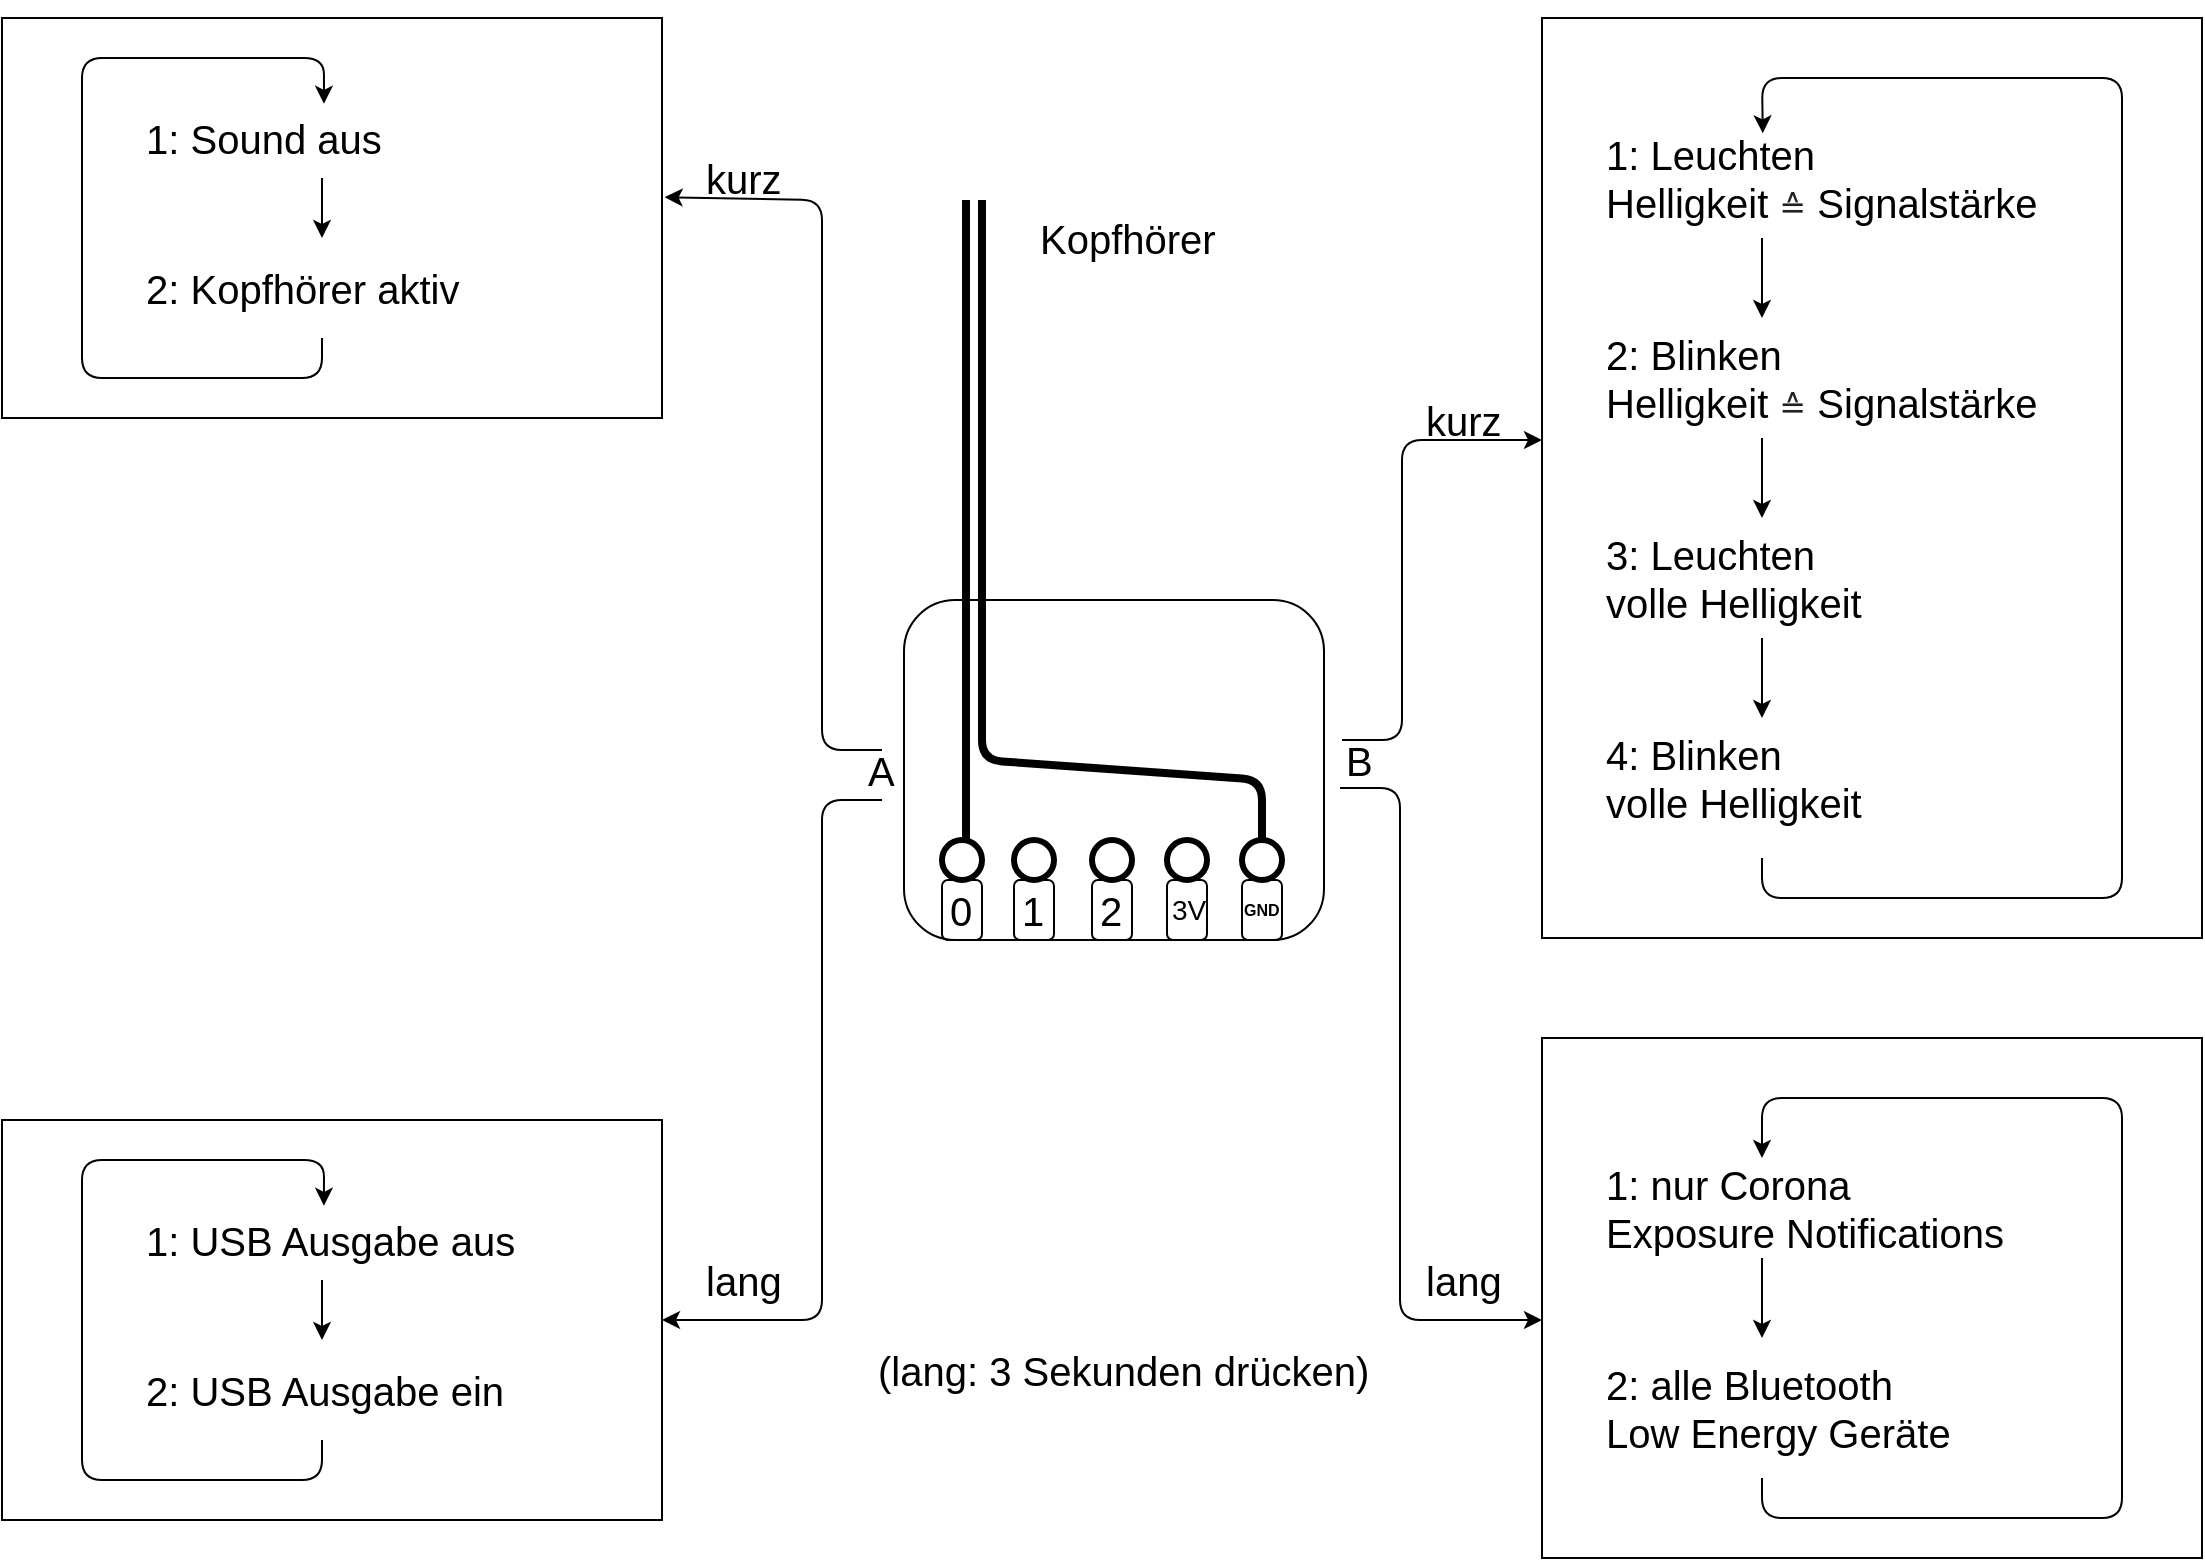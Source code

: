 <mxfile version="13.4.2" type="google"><diagram id="7ZVQHk0h9HbUP7aiWMAF" name="Page-1"><mxGraphModel dx="4511" dy="1839" grid="1" gridSize="10" guides="1" tooltips="1" connect="1" arrows="1" fold="1" page="1" pageScale="1" pageWidth="1169" pageHeight="827" math="0" shadow="0"><root><mxCell id="0"/><mxCell id="1" parent="0"/><mxCell id="hieSMNl2IubhFCozXg9f-32" value="" style="rounded=0;whiteSpace=wrap;html=1;fillColor=none;" parent="1" vertex="1"><mxGeometry x="-1140" y="580" width="330" height="200" as="geometry"/></mxCell><mxCell id="hieSMNl2IubhFCozXg9f-17" value="" style="rounded=0;whiteSpace=wrap;html=1;fillColor=none;" parent="1" vertex="1"><mxGeometry x="-370" y="29" width="330" height="460" as="geometry"/></mxCell><mxCell id="hieSMNl2IubhFCozXg9f-2" value="" style="rounded=1;whiteSpace=wrap;html=1;fillColor=none;" parent="1" vertex="1"><mxGeometry x="-689" y="320" width="210" height="170" as="geometry"/></mxCell><mxCell id="hieSMNl2IubhFCozXg9f-3" value="&lt;font style=&quot;font-size: 20px&quot;&gt;1: Leuchten&lt;br&gt;Helligkeit&amp;nbsp;&lt;span style=&quot;color: rgb(34 , 34 , 34) ; font-family: &amp;#34;arial&amp;#34; , sans-serif ; font-size: 16px ; background-color: rgb(255 , 255 , 255)&quot;&gt;≙&lt;/span&gt;&amp;nbsp;Signalstärke&lt;/font&gt;" style="text;html=1;strokeColor=none;fillColor=none;align=left;verticalAlign=middle;whiteSpace=wrap;rounded=0;" parent="1" vertex="1"><mxGeometry x="-340" y="89" width="240" height="40" as="geometry"/></mxCell><mxCell id="hieSMNl2IubhFCozXg9f-5" value="&lt;font style=&quot;font-size: 20px&quot;&gt;2: Blinken&lt;br&gt;Helligkeit&amp;nbsp;&lt;span style=&quot;color: rgb(34 , 34 , 34) ; font-family: &amp;#34;arial&amp;#34; , sans-serif ; font-size: 16px ; background-color: rgb(255 , 255 , 255)&quot;&gt;≙&lt;/span&gt;&amp;nbsp;Signalstärke&lt;/font&gt;" style="text;html=1;strokeColor=none;fillColor=none;align=left;verticalAlign=middle;whiteSpace=wrap;rounded=0;" parent="1" vertex="1"><mxGeometry x="-340" y="189" width="230" height="40" as="geometry"/></mxCell><mxCell id="hieSMNl2IubhFCozXg9f-6" value="&lt;font style=&quot;font-size: 20px&quot;&gt;3: Leuchten&lt;br&gt;volle Helligkeit&lt;/font&gt;" style="text;html=1;strokeColor=none;fillColor=none;align=left;verticalAlign=middle;whiteSpace=wrap;rounded=0;" parent="1" vertex="1"><mxGeometry x="-340" y="289" width="240" height="40" as="geometry"/></mxCell><mxCell id="hieSMNl2IubhFCozXg9f-7" value="&lt;font style=&quot;font-size: 20px&quot;&gt;4: Blinken&lt;br&gt;volle Helligkeit&lt;/font&gt;" style="text;html=1;strokeColor=none;fillColor=none;align=left;verticalAlign=middle;whiteSpace=wrap;rounded=0;" parent="1" vertex="1"><mxGeometry x="-340" y="389" width="240" height="40" as="geometry"/></mxCell><mxCell id="hieSMNl2IubhFCozXg9f-8" value="" style="endArrow=classic;html=1;entryX=0.335;entryY=-0.058;entryDx=0;entryDy=0;entryPerimeter=0;" parent="1" target="hieSMNl2IubhFCozXg9f-3" edge="1"><mxGeometry width="50" height="50" relative="1" as="geometry"><mxPoint x="-260" y="449" as="sourcePoint"/><mxPoint x="-260" y="69" as="targetPoint"/><Array as="points"><mxPoint x="-260" y="469"/><mxPoint x="-80" y="469"/><mxPoint x="-80" y="229"/><mxPoint x="-80" y="59"/><mxPoint x="-260" y="59"/></Array></mxGeometry></mxCell><mxCell id="hieSMNl2IubhFCozXg9f-9" value="" style="endArrow=classic;html=1;" parent="1" edge="1"><mxGeometry width="50" height="50" relative="1" as="geometry"><mxPoint x="-260" y="139" as="sourcePoint"/><mxPoint x="-260" y="179" as="targetPoint"/></mxGeometry></mxCell><mxCell id="hieSMNl2IubhFCozXg9f-12" value="" style="endArrow=classic;html=1;" parent="1" edge="1"><mxGeometry width="50" height="50" relative="1" as="geometry"><mxPoint x="-260" y="239" as="sourcePoint"/><mxPoint x="-260.0" y="279" as="targetPoint"/></mxGeometry></mxCell><mxCell id="hieSMNl2IubhFCozXg9f-13" value="" style="endArrow=classic;html=1;" parent="1" edge="1"><mxGeometry width="50" height="50" relative="1" as="geometry"><mxPoint x="-260" y="339" as="sourcePoint"/><mxPoint x="-260.0" y="379" as="targetPoint"/></mxGeometry></mxCell><mxCell id="hieSMNl2IubhFCozXg9f-14" value="" style="endArrow=classic;html=1;exitX=0;exitY=0;exitDx=0;exitDy=0;" parent="1" source="hieSMNl2IubhFCozXg9f-24" edge="1"><mxGeometry width="50" height="50" relative="1" as="geometry"><mxPoint x="-470" y="380" as="sourcePoint"/><mxPoint x="-370" y="240" as="targetPoint"/><Array as="points"><mxPoint x="-440" y="390"/><mxPoint x="-440" y="240"/></Array></mxGeometry></mxCell><mxCell id="hieSMNl2IubhFCozXg9f-15" value="&lt;span style=&quot;font-size: 20px&quot;&gt;kurz&lt;/span&gt;" style="text;html=1;strokeColor=none;fillColor=none;align=left;verticalAlign=middle;whiteSpace=wrap;rounded=0;" parent="1" vertex="1"><mxGeometry x="-430" y="220" width="49" height="20" as="geometry"/></mxCell><mxCell id="hieSMNl2IubhFCozXg9f-18" value="&lt;span style=&quot;font-size: 20px&quot;&gt;1: nur Corona&amp;nbsp;&lt;br&gt;Exposure Notifications&lt;/span&gt;" style="text;html=1;strokeColor=none;fillColor=none;align=left;verticalAlign=middle;whiteSpace=wrap;rounded=0;" parent="1" vertex="1"><mxGeometry x="-340" y="599" width="240" height="50" as="geometry"/></mxCell><mxCell id="hieSMNl2IubhFCozXg9f-19" value="&lt;span style=&quot;font-size: 20px&quot;&gt;2: alle Bluetooth&lt;br&gt;Low Energy Geräte&lt;br&gt;&lt;/span&gt;" style="text;html=1;strokeColor=none;fillColor=none;align=left;verticalAlign=middle;whiteSpace=wrap;rounded=0;" parent="1" vertex="1"><mxGeometry x="-340" y="699" width="240" height="50" as="geometry"/></mxCell><mxCell id="hieSMNl2IubhFCozXg9f-20" value="" style="endArrow=classic;html=1;" parent="1" edge="1"><mxGeometry width="50" height="50" relative="1" as="geometry"><mxPoint x="-260" y="649" as="sourcePoint"/><mxPoint x="-260.0" y="689" as="targetPoint"/></mxGeometry></mxCell><mxCell id="hieSMNl2IubhFCozXg9f-21" value="" style="endArrow=classic;html=1;" parent="1" edge="1"><mxGeometry width="50" height="50" relative="1" as="geometry"><mxPoint x="-260" y="759" as="sourcePoint"/><mxPoint x="-260" y="599" as="targetPoint"/><Array as="points"><mxPoint x="-260" y="779"/><mxPoint x="-80" y="779"/><mxPoint x="-80" y="569"/><mxPoint x="-260" y="569"/></Array></mxGeometry></mxCell><mxCell id="hieSMNl2IubhFCozXg9f-23" value="" style="rounded=0;whiteSpace=wrap;html=1;fillColor=none;" parent="1" vertex="1"><mxGeometry x="-370" y="539" width="330" height="260" as="geometry"/></mxCell><mxCell id="hieSMNl2IubhFCozXg9f-24" value="&lt;span style=&quot;font-size: 20px&quot;&gt;B&lt;/span&gt;" style="text;html=1;strokeColor=none;fillColor=none;align=left;verticalAlign=middle;whiteSpace=wrap;rounded=0;" parent="1" vertex="1"><mxGeometry x="-470" y="390" width="20" height="20" as="geometry"/></mxCell><mxCell id="hieSMNl2IubhFCozXg9f-25" value="" style="endArrow=classic;html=1;" parent="1" edge="1"><mxGeometry width="50" height="50" relative="1" as="geometry"><mxPoint x="-471" y="414" as="sourcePoint"/><mxPoint x="-370" y="680" as="targetPoint"/><Array as="points"><mxPoint x="-441" y="414"/><mxPoint x="-441" y="680"/></Array></mxGeometry></mxCell><mxCell id="hieSMNl2IubhFCozXg9f-26" value="&lt;span style=&quot;font-size: 20px&quot;&gt;lang&lt;/span&gt;" style="text;html=1;strokeColor=none;fillColor=none;align=left;verticalAlign=middle;whiteSpace=wrap;rounded=0;" parent="1" vertex="1"><mxGeometry x="-430" y="650" width="49" height="20" as="geometry"/></mxCell><mxCell id="hieSMNl2IubhFCozXg9f-27" value="&lt;span style=&quot;font-size: 20px&quot;&gt;A&lt;/span&gt;" style="text;html=1;strokeColor=none;fillColor=none;align=left;verticalAlign=middle;whiteSpace=wrap;rounded=0;" parent="1" vertex="1"><mxGeometry x="-709" y="395" width="20" height="20" as="geometry"/></mxCell><mxCell id="hieSMNl2IubhFCozXg9f-28" value="&lt;span style=&quot;font-size: 20px&quot;&gt;1: USB Ausgabe aus&lt;/span&gt;" style="text;html=1;strokeColor=none;fillColor=none;align=left;verticalAlign=middle;whiteSpace=wrap;rounded=0;" parent="1" vertex="1"><mxGeometry x="-1070" y="625" width="240" height="30" as="geometry"/></mxCell><mxCell id="hieSMNl2IubhFCozXg9f-29" value="&lt;span style=&quot;font-size: 20px&quot;&gt;2: USB Ausgabe ein&lt;br&gt;&lt;/span&gt;" style="text;html=1;strokeColor=none;fillColor=none;align=left;verticalAlign=middle;whiteSpace=wrap;rounded=0;" parent="1" vertex="1"><mxGeometry x="-1070" y="700" width="240" height="30" as="geometry"/></mxCell><mxCell id="hieSMNl2IubhFCozXg9f-33" value="" style="endArrow=classic;html=1;entryX=0.379;entryY=-0.07;entryDx=0;entryDy=0;entryPerimeter=0;" parent="1" target="hieSMNl2IubhFCozXg9f-28" edge="1"><mxGeometry width="50" height="50" relative="1" as="geometry"><mxPoint x="-980" y="740" as="sourcePoint"/><mxPoint x="-980" y="580" as="targetPoint"/><Array as="points"><mxPoint x="-980" y="760"/><mxPoint x="-1100" y="760"/><mxPoint x="-1100" y="600"/><mxPoint x="-979" y="600"/></Array></mxGeometry></mxCell><mxCell id="hieSMNl2IubhFCozXg9f-34" value="" style="endArrow=classic;html=1;" parent="1" edge="1"><mxGeometry width="50" height="50" relative="1" as="geometry"><mxPoint x="-980" y="660" as="sourcePoint"/><mxPoint x="-980" y="690" as="targetPoint"/></mxGeometry></mxCell><mxCell id="hieSMNl2IubhFCozXg9f-35" value="" style="endArrow=classic;html=1;" parent="1" edge="1"><mxGeometry width="50" height="50" relative="1" as="geometry"><mxPoint x="-700" y="420" as="sourcePoint"/><mxPoint x="-810" y="680" as="targetPoint"/><Array as="points"><mxPoint x="-730" y="420"/><mxPoint x="-730" y="680"/></Array></mxGeometry></mxCell><mxCell id="hieSMNl2IubhFCozXg9f-36" value="&lt;span style=&quot;font-size: 20px&quot;&gt;lang&lt;/span&gt;" style="text;html=1;strokeColor=none;fillColor=none;align=left;verticalAlign=middle;whiteSpace=wrap;rounded=0;" parent="1" vertex="1"><mxGeometry x="-790" y="650" width="49" height="20" as="geometry"/></mxCell><mxCell id="hieSMNl2IubhFCozXg9f-37" value="" style="rounded=0;whiteSpace=wrap;html=1;fillColor=none;" parent="1" vertex="1"><mxGeometry x="-1140" y="29" width="330" height="200" as="geometry"/></mxCell><mxCell id="hieSMNl2IubhFCozXg9f-38" value="&lt;span style=&quot;font-size: 20px&quot;&gt;1: Sound aus&lt;/span&gt;" style="text;html=1;strokeColor=none;fillColor=none;align=left;verticalAlign=middle;whiteSpace=wrap;rounded=0;" parent="1" vertex="1"><mxGeometry x="-1070" y="74" width="240" height="30" as="geometry"/></mxCell><mxCell id="hieSMNl2IubhFCozXg9f-39" value="&lt;span style=&quot;font-size: 20px&quot;&gt;2: Kopfhörer aktiv&lt;br&gt;&lt;/span&gt;" style="text;html=1;strokeColor=none;fillColor=none;align=left;verticalAlign=middle;whiteSpace=wrap;rounded=0;" parent="1" vertex="1"><mxGeometry x="-1070" y="149" width="240" height="30" as="geometry"/></mxCell><mxCell id="hieSMNl2IubhFCozXg9f-40" value="" style="endArrow=classic;html=1;entryX=0.379;entryY=-0.07;entryDx=0;entryDy=0;entryPerimeter=0;" parent="1" target="hieSMNl2IubhFCozXg9f-38" edge="1"><mxGeometry width="50" height="50" relative="1" as="geometry"><mxPoint x="-980" y="189" as="sourcePoint"/><mxPoint x="-980" y="29" as="targetPoint"/><Array as="points"><mxPoint x="-980" y="209"/><mxPoint x="-1100" y="209"/><mxPoint x="-1100" y="49"/><mxPoint x="-979" y="49"/></Array></mxGeometry></mxCell><mxCell id="hieSMNl2IubhFCozXg9f-41" value="" style="endArrow=classic;html=1;" parent="1" edge="1"><mxGeometry width="50" height="50" relative="1" as="geometry"><mxPoint x="-980" y="109" as="sourcePoint"/><mxPoint x="-980" y="139" as="targetPoint"/></mxGeometry></mxCell><mxCell id="hieSMNl2IubhFCozXg9f-42" value="" style="endArrow=classic;html=1;entryX=1.004;entryY=0.448;entryDx=0;entryDy=0;entryPerimeter=0;" parent="1" target="hieSMNl2IubhFCozXg9f-37" edge="1"><mxGeometry width="50" height="50" relative="1" as="geometry"><mxPoint x="-700" y="395" as="sourcePoint"/><mxPoint x="-660" y="245" as="targetPoint"/><Array as="points"><mxPoint x="-730" y="395"/><mxPoint x="-730" y="120"/></Array></mxGeometry></mxCell><mxCell id="hieSMNl2IubhFCozXg9f-43" value="&lt;span style=&quot;font-size: 20px&quot;&gt;kurz&lt;/span&gt;" style="text;html=1;strokeColor=none;fillColor=none;align=left;verticalAlign=middle;whiteSpace=wrap;rounded=0;" parent="1" vertex="1"><mxGeometry x="-790" y="99" width="49" height="20" as="geometry"/></mxCell><mxCell id="-2Hwh92AiEGIPB3vDjt6-1" value="" style="shape=image;html=1;verticalAlign=top;verticalLabelPosition=bottom;labelBackgroundColor=#ffffff;imageAspect=0;aspect=fixed;image=https://cdn2.iconfinder.com/data/icons/ios-7-icons/50/headphones-128.png;fillColor=none;" parent="1" vertex="1"><mxGeometry x="-674.5" y="20.5" width="137" height="137" as="geometry"/></mxCell><mxCell id="-2Hwh92AiEGIPB3vDjt6-2" value="&lt;span style=&quot;font-size: 20px&quot;&gt;Kopfhörer&lt;/span&gt;" style="text;html=1;strokeColor=none;fillColor=none;align=left;verticalAlign=middle;whiteSpace=wrap;rounded=0;" parent="1" vertex="1"><mxGeometry x="-623" y="128.5" width="97" height="20" as="geometry"/></mxCell><mxCell id="-2Hwh92AiEGIPB3vDjt6-3" value="" style="rounded=1;whiteSpace=wrap;html=1;strokeWidth=1;fillColor=none;" parent="1" vertex="1"><mxGeometry x="-670" y="460" width="20" height="30" as="geometry"/></mxCell><mxCell id="-2Hwh92AiEGIPB3vDjt6-5" value="" style="rounded=1;whiteSpace=wrap;html=1;strokeWidth=1;fillColor=none;" parent="1" vertex="1"><mxGeometry x="-595" y="460" width="20" height="30" as="geometry"/></mxCell><mxCell id="-2Hwh92AiEGIPB3vDjt6-6" value="" style="rounded=1;whiteSpace=wrap;html=1;strokeWidth=1;fillColor=none;" parent="1" vertex="1"><mxGeometry x="-634" y="460" width="20" height="30" as="geometry"/></mxCell><mxCell id="-2Hwh92AiEGIPB3vDjt6-7" value="" style="rounded=1;whiteSpace=wrap;html=1;strokeWidth=1;fillColor=none;" parent="1" vertex="1"><mxGeometry x="-557.5" y="460" width="20" height="30" as="geometry"/></mxCell><mxCell id="-2Hwh92AiEGIPB3vDjt6-8" value="" style="rounded=1;whiteSpace=wrap;html=1;strokeWidth=1;fillColor=none;" parent="1" vertex="1"><mxGeometry x="-520" y="460" width="20" height="30" as="geometry"/></mxCell><mxCell id="-2Hwh92AiEGIPB3vDjt6-10" value="" style="ellipse;whiteSpace=wrap;html=1;aspect=fixed;strokeWidth=3;fillColor=none;" parent="1" vertex="1"><mxGeometry x="-670" y="440" width="20" height="20" as="geometry"/></mxCell><mxCell id="-2Hwh92AiEGIPB3vDjt6-11" value="" style="ellipse;whiteSpace=wrap;html=1;aspect=fixed;strokeWidth=3;fillColor=none;" parent="1" vertex="1"><mxGeometry x="-634" y="440" width="20" height="20" as="geometry"/></mxCell><mxCell id="-2Hwh92AiEGIPB3vDjt6-12" value="" style="ellipse;whiteSpace=wrap;html=1;aspect=fixed;strokeWidth=3;fillColor=none;" parent="1" vertex="1"><mxGeometry x="-595" y="440" width="20" height="20" as="geometry"/></mxCell><mxCell id="-2Hwh92AiEGIPB3vDjt6-13" value="" style="ellipse;whiteSpace=wrap;html=1;aspect=fixed;strokeWidth=3;fillColor=none;" parent="1" vertex="1"><mxGeometry x="-557.5" y="440" width="20" height="20" as="geometry"/></mxCell><mxCell id="-2Hwh92AiEGIPB3vDjt6-14" value="" style="ellipse;whiteSpace=wrap;html=1;aspect=fixed;strokeWidth=3;fillColor=none;" parent="1" vertex="1"><mxGeometry x="-520" y="440" width="20" height="20" as="geometry"/></mxCell><mxCell id="-2Hwh92AiEGIPB3vDjt6-15" value="&lt;span style=&quot;font-size: 20px&quot;&gt;0&lt;/span&gt;" style="text;html=1;strokeColor=none;fillColor=none;align=left;verticalAlign=middle;whiteSpace=wrap;rounded=0;" parent="1" vertex="1"><mxGeometry x="-668" y="465" width="10" height="20" as="geometry"/></mxCell><mxCell id="-2Hwh92AiEGIPB3vDjt6-17" value="&lt;span style=&quot;font-size: 20px&quot;&gt;1&lt;/span&gt;" style="text;html=1;strokeColor=none;fillColor=none;align=left;verticalAlign=middle;whiteSpace=wrap;rounded=0;" parent="1" vertex="1"><mxGeometry x="-632" y="465" width="10" height="20" as="geometry"/></mxCell><mxCell id="-2Hwh92AiEGIPB3vDjt6-18" value="&lt;span style=&quot;font-size: 20px&quot;&gt;2&lt;/span&gt;" style="text;html=1;strokeColor=none;fillColor=none;align=left;verticalAlign=middle;whiteSpace=wrap;rounded=0;" parent="1" vertex="1"><mxGeometry x="-593" y="465" width="10" height="20" as="geometry"/></mxCell><mxCell id="-2Hwh92AiEGIPB3vDjt6-19" value="&lt;font style=&quot;font-size: 14px&quot;&gt;3V&lt;/font&gt;" style="text;html=1;strokeColor=none;fillColor=none;align=left;verticalAlign=middle;whiteSpace=wrap;rounded=0;" parent="1" vertex="1"><mxGeometry x="-557.5" y="465" width="10" height="20" as="geometry"/></mxCell><mxCell id="-2Hwh92AiEGIPB3vDjt6-20" value="&lt;font style=&quot;font-size: 8px&quot;&gt;&lt;b&gt;GND&lt;/b&gt;&lt;/font&gt;" style="text;html=1;strokeColor=none;fillColor=none;align=left;verticalAlign=middle;whiteSpace=wrap;rounded=0;" parent="1" vertex="1"><mxGeometry x="-521" y="464" width="10" height="20" as="geometry"/></mxCell><mxCell id="-2Hwh92AiEGIPB3vDjt6-21" value="" style="endArrow=none;html=1;strokeWidth=4;exitX=0.5;exitY=0;exitDx=0;exitDy=0;" parent="1" edge="1"><mxGeometry width="50" height="50" relative="1" as="geometry"><mxPoint x="-658" y="440" as="sourcePoint"/><mxPoint x="-658" y="120" as="targetPoint"/></mxGeometry></mxCell><mxCell id="-2Hwh92AiEGIPB3vDjt6-22" value="" style="endArrow=none;html=1;strokeWidth=4;exitX=0.5;exitY=0;exitDx=0;exitDy=0;" parent="1" source="-2Hwh92AiEGIPB3vDjt6-14" edge="1"><mxGeometry width="50" height="50" relative="1" as="geometry"><mxPoint x="-656" y="439" as="sourcePoint"/><mxPoint x="-650" y="120" as="targetPoint"/><Array as="points"><mxPoint x="-510" y="410"/><mxPoint x="-650" y="400"/></Array></mxGeometry></mxCell><mxCell id="-2Hwh92AiEGIPB3vDjt6-24" value="&lt;span style=&quot;font-size: 20px&quot;&gt;(lang: 3 Sekunden drücken)&lt;/span&gt;" style="text;html=1;strokeColor=none;fillColor=none;align=left;verticalAlign=middle;whiteSpace=wrap;rounded=0;" parent="1" vertex="1"><mxGeometry x="-704" y="680" width="254" height="50" as="geometry"/></mxCell></root></mxGraphModel></diagram></mxfile>